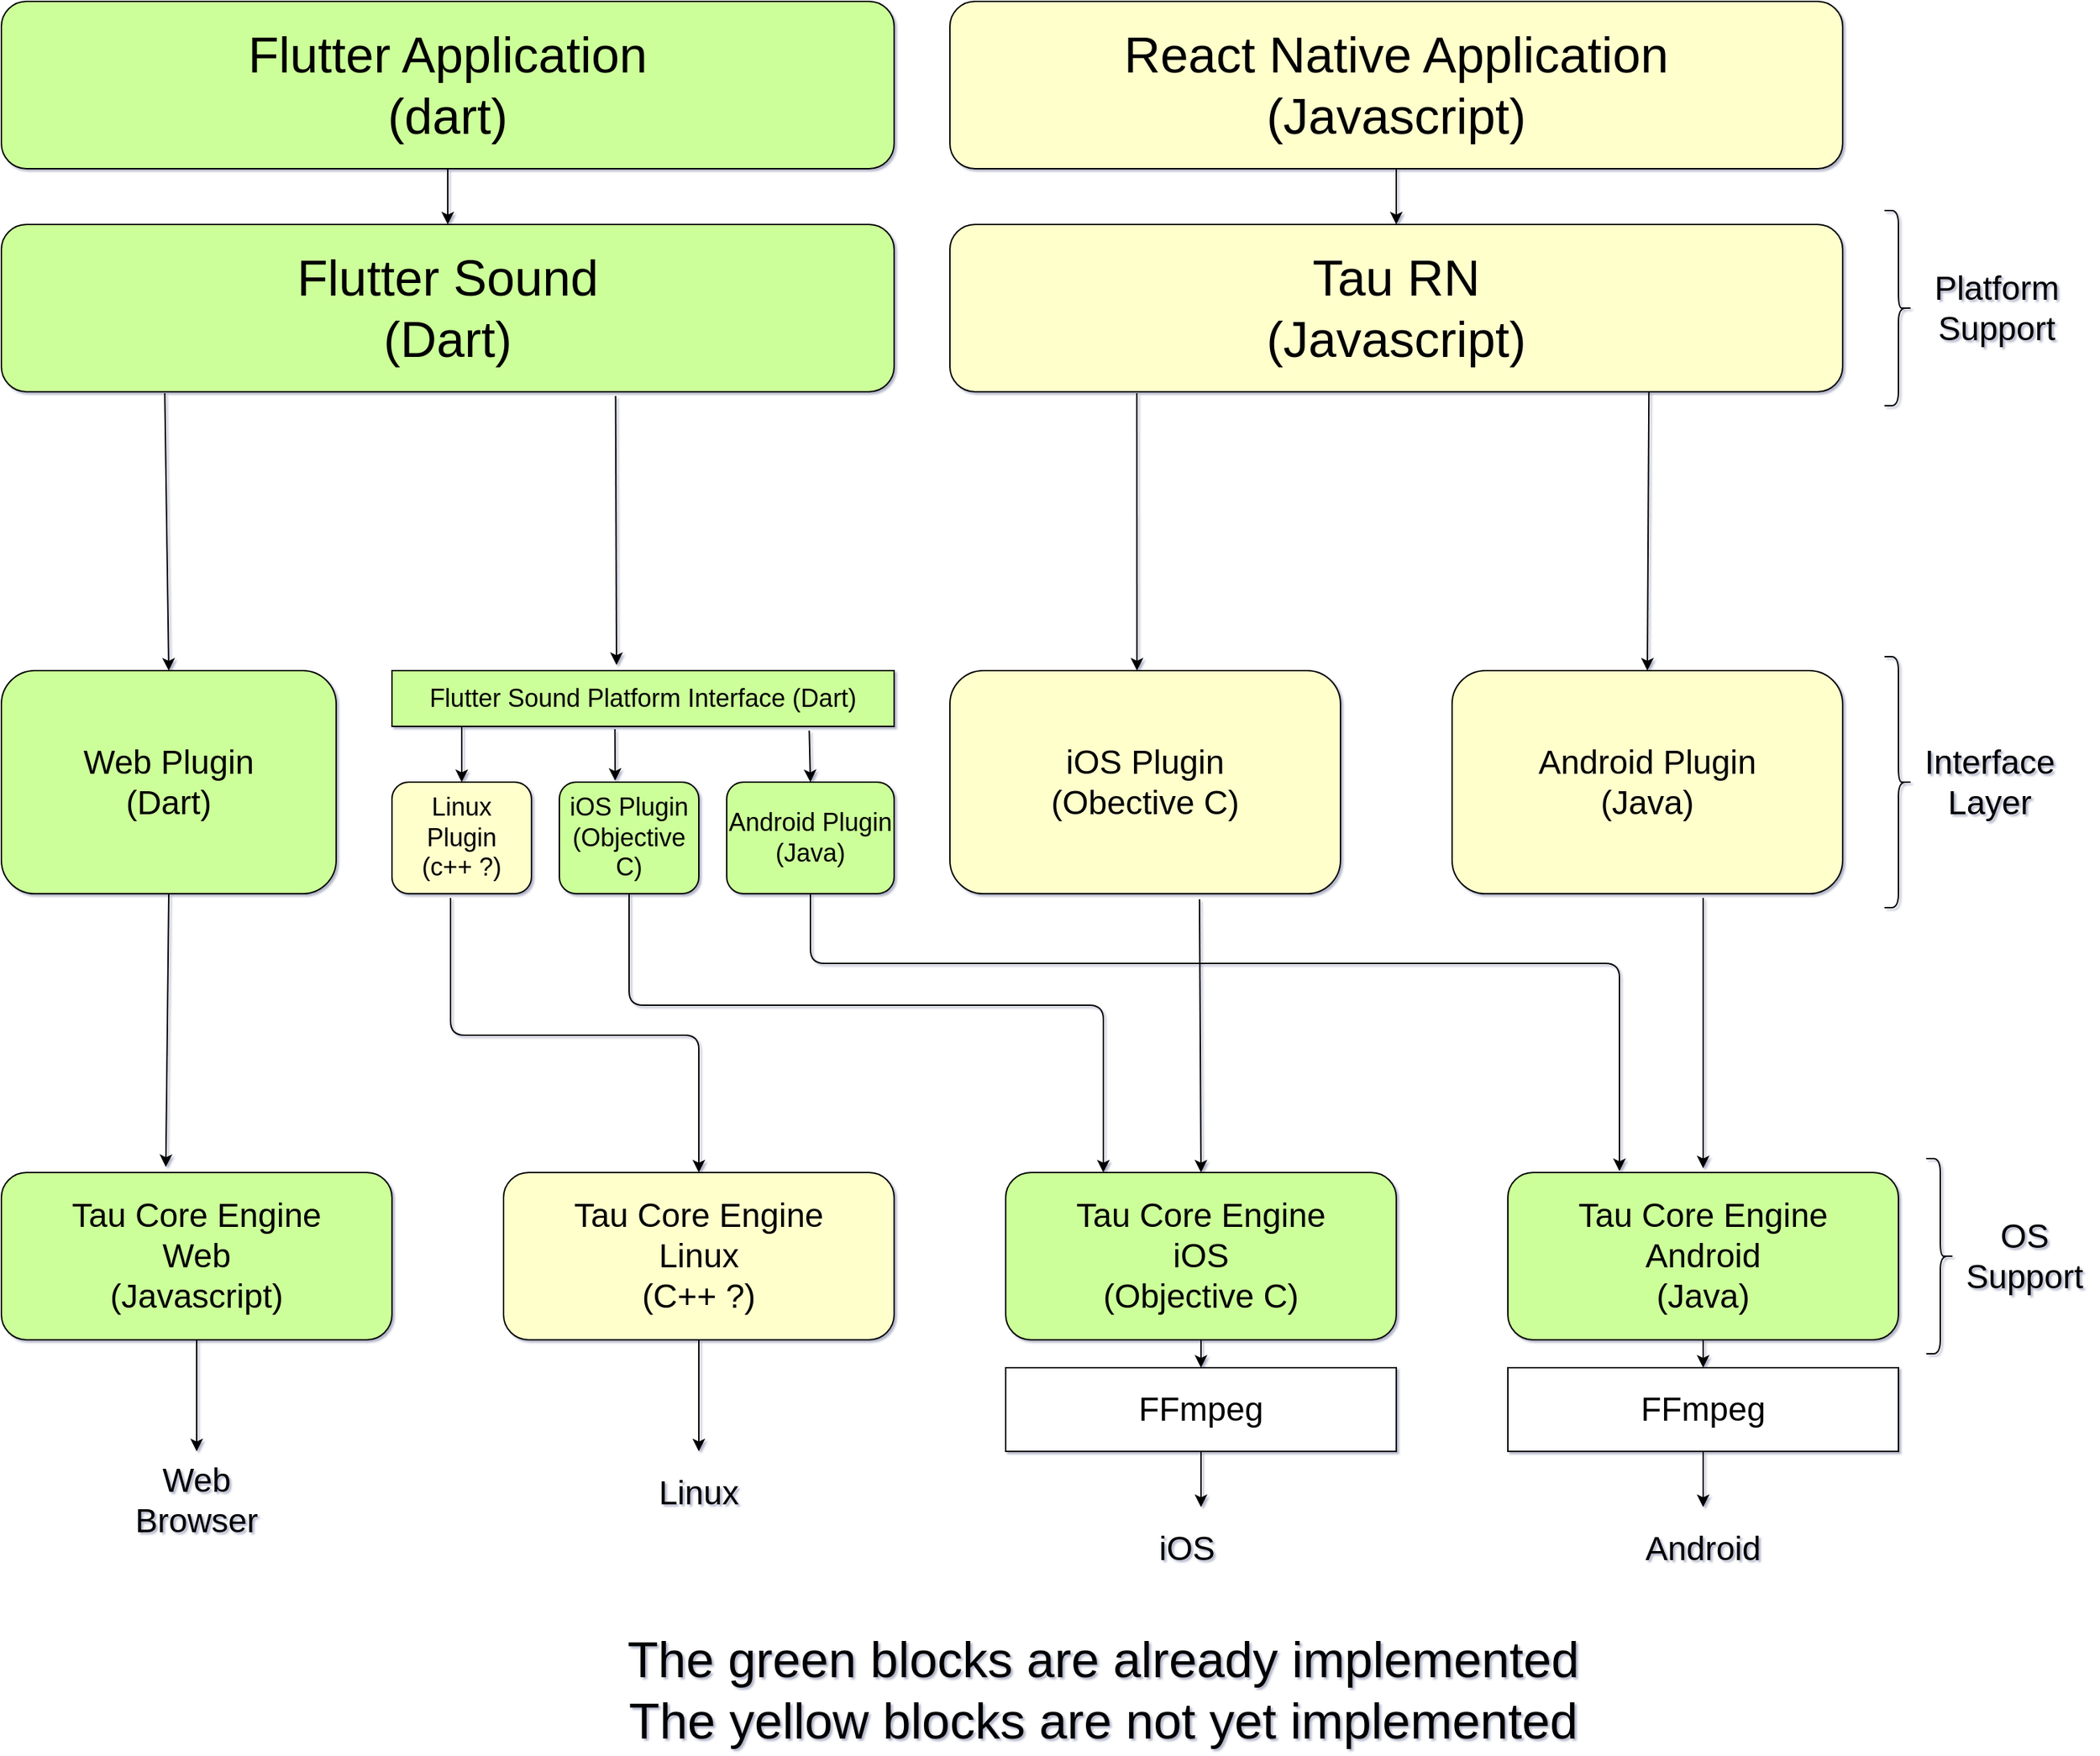 <mxfile version="14.1.9" type="device"><diagram name="Page-1" id="97916047-d0de-89f5-080d-49f4d83e522f"><mxGraphModel dx="1492" dy="1105" grid="1" gridSize="10" guides="1" tooltips="1" connect="1" arrows="1" fold="1" page="1" pageScale="1.5" pageWidth="1169" pageHeight="827" background="#ffffff" math="0" shadow="1"><root><mxCell id="0"/><mxCell id="1" parent="0"/><mxCell id="a8Q7tfqqY6BaiDd8TQdQ-55" value="&lt;font style=&quot;font-size: 36px&quot;&gt;Flutter Application&lt;br&gt;(dart)&lt;/font&gt;" style="rounded=1;whiteSpace=wrap;html=1;fillColor=#CCFF99;" parent="1" vertex="1"><mxGeometry x="80" y="40" width="640" height="120" as="geometry"/></mxCell><mxCell id="a8Q7tfqqY6BaiDd8TQdQ-56" value="&lt;font style=&quot;font-size: 36px&quot;&gt;React Native Application&lt;br&gt;(Javascript)&lt;/font&gt;" style="rounded=1;whiteSpace=wrap;html=1;fillColor=#FFFFCC;" parent="1" vertex="1"><mxGeometry x="760" y="40" width="640" height="120" as="geometry"/></mxCell><mxCell id="a8Q7tfqqY6BaiDd8TQdQ-58" value="&lt;font style=&quot;font-size: 36px&quot;&gt;&lt;font&gt;Flutter Sound&lt;br&gt;&lt;/font&gt;&lt;font&gt;(Dart)&lt;/font&gt;&lt;/font&gt;" style="rounded=1;whiteSpace=wrap;html=1;strokeColor=#000000;fillColor=#CCFF99;" parent="1" vertex="1"><mxGeometry x="80" y="200" width="640" height="120" as="geometry"/></mxCell><mxCell id="a8Q7tfqqY6BaiDd8TQdQ-59" value="&lt;font&gt;&lt;font style=&quot;font-size: 36px&quot;&gt;Tau RN&lt;br&gt;(Javascript)&lt;/font&gt;&lt;br&gt;&lt;/font&gt;" style="rounded=1;whiteSpace=wrap;html=1;fillColor=#FFFFCC;" parent="1" vertex="1"><mxGeometry x="760" y="200" width="640" height="120" as="geometry"/></mxCell><mxCell id="a8Q7tfqqY6BaiDd8TQdQ-77" style="edgeStyle=orthogonalEdgeStyle;rounded=0;orthogonalLoop=1;jettySize=auto;html=1;exitX=0.5;exitY=1;exitDx=0;exitDy=0;" parent="1" source="a8Q7tfqqY6BaiDd8TQdQ-60" edge="1"><mxGeometry relative="1" as="geometry"><mxPoint x="220" y="1080" as="targetPoint"/></mxGeometry></mxCell><mxCell id="a8Q7tfqqY6BaiDd8TQdQ-60" value="&lt;font style=&quot;font-size: 24px&quot;&gt;Tau Core Engine&lt;br&gt;Web&lt;br&gt;(Javascript)&lt;/font&gt;" style="rounded=1;whiteSpace=wrap;html=1;fillColor=#CCFF99;" parent="1" vertex="1"><mxGeometry x="80" y="880" width="280" height="120" as="geometry"/></mxCell><mxCell id="a8Q7tfqqY6BaiDd8TQdQ-64" value="&lt;font&gt;&lt;font style=&quot;font-size: 24px&quot;&gt;Tau Core Engine&lt;br&gt;Linux&lt;br&gt;(C++ ?)&lt;/font&gt;&lt;br&gt;&lt;/font&gt;" style="rounded=1;whiteSpace=wrap;html=1;fillColor=#FFFFCC;" parent="1" vertex="1"><mxGeometry x="440" y="880" width="280" height="120" as="geometry"/></mxCell><mxCell id="a8Q7tfqqY6BaiDd8TQdQ-65" value="&lt;font&gt;&lt;font style=&quot;font-size: 24px&quot;&gt;Tau Core Engine&lt;br&gt;iOS&lt;br&gt;(Objective C)&lt;/font&gt;&lt;br&gt;&lt;/font&gt;" style="rounded=1;whiteSpace=wrap;html=1;fillColor=#CCFF99;" parent="1" vertex="1"><mxGeometry x="800" y="880" width="280" height="120" as="geometry"/></mxCell><mxCell id="a8Q7tfqqY6BaiDd8TQdQ-66" value="&lt;font style=&quot;font-size: 24px&quot;&gt;Tau Core Engine&lt;br&gt;Android&lt;br&gt;(Java)&lt;/font&gt;" style="rounded=1;whiteSpace=wrap;html=1;fillColor=#CCFF99;" parent="1" vertex="1"><mxGeometry x="1160" y="880" width="280" height="120" as="geometry"/></mxCell><mxCell id="a8Q7tfqqY6BaiDd8TQdQ-67" value="&lt;font style=&quot;font-size: 24px&quot;&gt;Web Plugin&lt;br&gt;(Dart)&lt;/font&gt;" style="rounded=1;whiteSpace=wrap;html=1;fillColor=#CCFF99;" parent="1" vertex="1"><mxGeometry x="80" y="520" width="240" height="160" as="geometry"/></mxCell><mxCell id="a8Q7tfqqY6BaiDd8TQdQ-68" value="&lt;font style=&quot;font-size: 18px&quot;&gt;Flutter Sound Platform Interface (Dart)&lt;/font&gt;" style="rounded=0;whiteSpace=wrap;html=1;fillColor=#CCFF99;" parent="1" vertex="1"><mxGeometry x="360" y="520" width="360" height="40" as="geometry"/></mxCell><mxCell id="a8Q7tfqqY6BaiDd8TQdQ-69" value="&lt;font style=&quot;font-size: 18px&quot;&gt;Linux Plugin&lt;br&gt;(c++ ?)&lt;/font&gt;" style="rounded=1;whiteSpace=wrap;html=1;fillColor=#FFFFCC;" parent="1" vertex="1"><mxGeometry x="360" y="600" width="100" height="80" as="geometry"/></mxCell><mxCell id="a8Q7tfqqY6BaiDd8TQdQ-70" value="&lt;font style=&quot;font-size: 18px&quot;&gt;iOS Plugin&lt;br&gt;(Objective C)&lt;/font&gt;" style="rounded=1;whiteSpace=wrap;html=1;fillColor=#CCFF99;" parent="1" vertex="1"><mxGeometry x="480" y="600" width="100" height="80" as="geometry"/></mxCell><mxCell id="a8Q7tfqqY6BaiDd8TQdQ-71" value="&lt;font style=&quot;font-size: 18px&quot;&gt;Android Plugin&lt;br&gt;(Java)&lt;/font&gt;" style="rounded=1;whiteSpace=wrap;html=1;fillColor=#CCFF99;" parent="1" vertex="1"><mxGeometry x="600" y="600" width="120" height="80" as="geometry"/></mxCell><mxCell id="a8Q7tfqqY6BaiDd8TQdQ-72" value="&lt;font style=&quot;font-size: 24px&quot;&gt;iOS Plugin&lt;br&gt;(Obective C)&lt;/font&gt;" style="rounded=1;whiteSpace=wrap;html=1;fillColor=#FFFFCC;" parent="1" vertex="1"><mxGeometry x="760" y="520" width="280" height="160" as="geometry"/></mxCell><mxCell id="a8Q7tfqqY6BaiDd8TQdQ-73" value="&lt;font style=&quot;font-size: 24px&quot;&gt;Android Plugin&lt;br&gt;(Java)&lt;/font&gt;" style="rounded=1;whiteSpace=wrap;html=1;fillColor=#FFFFCC;" parent="1" vertex="1"><mxGeometry x="1120" y="520" width="280" height="160" as="geometry"/></mxCell><mxCell id="a8Q7tfqqY6BaiDd8TQdQ-75" value="&lt;font style=&quot;font-size: 36px&quot;&gt;The green blocks are already implemented&lt;br&gt;The yellow blocks are not yet implemented&lt;/font&gt;" style="text;html=1;strokeColor=none;fillColor=none;align=center;verticalAlign=middle;whiteSpace=wrap;rounded=0;" parent="1" vertex="1"><mxGeometry x="360" y="1241" width="1020" height="20" as="geometry"/></mxCell><mxCell id="a8Q7tfqqY6BaiDd8TQdQ-80" value="&lt;font style=&quot;font-size: 24px&quot;&gt;Web Browser&lt;/font&gt;" style="text;html=1;strokeColor=none;fillColor=none;align=center;verticalAlign=middle;whiteSpace=wrap;rounded=0;" parent="1" vertex="1"><mxGeometry x="180" y="1110" width="80" height="10" as="geometry"/></mxCell><mxCell id="a8Q7tfqqY6BaiDd8TQdQ-81" value="" style="endArrow=classic;html=1;exitX=0.5;exitY=1;exitDx=0;exitDy=0;" parent="1" source="a8Q7tfqqY6BaiDd8TQdQ-64" edge="1"><mxGeometry width="50" height="50" relative="1" as="geometry"><mxPoint x="550" y="1080" as="sourcePoint"/><mxPoint x="580" y="1080" as="targetPoint"/></mxGeometry></mxCell><mxCell id="a8Q7tfqqY6BaiDd8TQdQ-86" value="&lt;font style=&quot;font-size: 24px&quot;&gt;Linux&lt;/font&gt;" style="text;html=1;strokeColor=none;fillColor=none;align=center;verticalAlign=middle;whiteSpace=wrap;rounded=0;" parent="1" vertex="1"><mxGeometry x="560" y="1100" width="40" height="20" as="geometry"/></mxCell><mxCell id="a8Q7tfqqY6BaiDd8TQdQ-88" value="" style="endArrow=classic;html=1;exitX=0.5;exitY=1;exitDx=0;exitDy=0;" parent="1" source="a8Q7tfqqY6BaiDd8TQdQ-66" edge="1"><mxGeometry width="50" height="50" relative="1" as="geometry"><mxPoint x="1300" y="1110" as="sourcePoint"/><mxPoint x="1300" y="1020" as="targetPoint"/></mxGeometry></mxCell><mxCell id="a8Q7tfqqY6BaiDd8TQdQ-89" value="" style="endArrow=classic;html=1;exitX=0.5;exitY=1;exitDx=0;exitDy=0;entryX=0.5;entryY=0;entryDx=0;entryDy=0;" parent="1" source="a8Q7tfqqY6BaiDd8TQdQ-65" edge="1" target="zbaVEVTqMQsuf9E-GIR7-4"><mxGeometry width="50" height="50" relative="1" as="geometry"><mxPoint x="915" y="1100" as="sourcePoint"/><mxPoint x="940" y="1080" as="targetPoint"/></mxGeometry></mxCell><mxCell id="a8Q7tfqqY6BaiDd8TQdQ-90" value="&lt;font style=&quot;font-size: 24px&quot;&gt;iOS&lt;/font&gt;" style="text;html=1;strokeColor=none;fillColor=none;align=center;verticalAlign=middle;whiteSpace=wrap;rounded=0;" parent="1" vertex="1"><mxGeometry x="910" y="1140" width="40" height="20" as="geometry"/></mxCell><mxCell id="a8Q7tfqqY6BaiDd8TQdQ-91" value="&lt;font style=&quot;font-size: 24px&quot;&gt;Android&lt;/font&gt;" style="text;html=1;strokeColor=none;fillColor=none;align=center;verticalAlign=middle;whiteSpace=wrap;rounded=0;" parent="1" vertex="1"><mxGeometry x="1280" y="1140" width="40" height="20" as="geometry"/></mxCell><mxCell id="a8Q7tfqqY6BaiDd8TQdQ-92" value="" style="endArrow=classic;html=1;entryX=0.5;entryY=0;entryDx=0;entryDy=0;exitX=0.183;exitY=1.008;exitDx=0;exitDy=0;exitPerimeter=0;" parent="1" source="a8Q7tfqqY6BaiDd8TQdQ-58" target="a8Q7tfqqY6BaiDd8TQdQ-67" edge="1"><mxGeometry width="50" height="50" relative="1" as="geometry"><mxPoint x="210" y="340" as="sourcePoint"/><mxPoint x="830" y="410" as="targetPoint"/></mxGeometry></mxCell><mxCell id="a8Q7tfqqY6BaiDd8TQdQ-94" value="" style="endArrow=classic;html=1;exitX=0.5;exitY=1;exitDx=0;exitDy=0;entryX=0.421;entryY=-0.033;entryDx=0;entryDy=0;entryPerimeter=0;" parent="1" source="a8Q7tfqqY6BaiDd8TQdQ-67" target="a8Q7tfqqY6BaiDd8TQdQ-60" edge="1"><mxGeometry width="50" height="50" relative="1" as="geometry"><mxPoint x="210" y="770" as="sourcePoint"/><mxPoint x="198" y="870" as="targetPoint"/></mxGeometry></mxCell><mxCell id="a8Q7tfqqY6BaiDd8TQdQ-95" value="" style="endArrow=classic;html=1;exitX=0.5;exitY=1;exitDx=0;exitDy=0;entryX=0.5;entryY=0;entryDx=0;entryDy=0;" parent="1" source="a8Q7tfqqY6BaiDd8TQdQ-55" target="a8Q7tfqqY6BaiDd8TQdQ-58" edge="1"><mxGeometry width="50" height="50" relative="1" as="geometry"><mxPoint x="350" y="220" as="sourcePoint"/><mxPoint x="400" y="170" as="targetPoint"/></mxGeometry></mxCell><mxCell id="a8Q7tfqqY6BaiDd8TQdQ-96" value="" style="endArrow=classic;html=1;exitX=0.5;exitY=1;exitDx=0;exitDy=0;" parent="1" source="a8Q7tfqqY6BaiDd8TQdQ-56" edge="1"><mxGeometry width="50" height="50" relative="1" as="geometry"><mxPoint x="1010" y="430" as="sourcePoint"/><mxPoint x="1080" y="200" as="targetPoint"/></mxGeometry></mxCell><mxCell id="a8Q7tfqqY6BaiDd8TQdQ-97" value="" style="endArrow=classic;html=1;exitX=0.688;exitY=1.025;exitDx=0;exitDy=0;exitPerimeter=0;" parent="1" source="a8Q7tfqqY6BaiDd8TQdQ-58" edge="1"><mxGeometry width="50" height="50" relative="1" as="geometry"><mxPoint x="580" y="420" as="sourcePoint"/><mxPoint x="521" y="516" as="targetPoint"/></mxGeometry></mxCell><mxCell id="a8Q7tfqqY6BaiDd8TQdQ-98" value="" style="endArrow=classic;html=1;entryX=0.5;entryY=0;entryDx=0;entryDy=0;" parent="1" target="a8Q7tfqqY6BaiDd8TQdQ-69" edge="1"><mxGeometry width="50" height="50" relative="1" as="geometry"><mxPoint x="410" y="560" as="sourcePoint"/><mxPoint x="730" y="400" as="targetPoint"/></mxGeometry></mxCell><mxCell id="a8Q7tfqqY6BaiDd8TQdQ-99" value="" style="endArrow=classic;html=1;exitX=0.444;exitY=1.05;exitDx=0;exitDy=0;exitPerimeter=0;entryX=0.4;entryY=-0.012;entryDx=0;entryDy=0;entryPerimeter=0;" parent="1" source="a8Q7tfqqY6BaiDd8TQdQ-68" target="a8Q7tfqqY6BaiDd8TQdQ-70" edge="1"><mxGeometry width="50" height="50" relative="1" as="geometry"><mxPoint x="780" y="500" as="sourcePoint"/><mxPoint x="830" y="450" as="targetPoint"/></mxGeometry></mxCell><mxCell id="a8Q7tfqqY6BaiDd8TQdQ-100" value="" style="endArrow=classic;html=1;exitX=0.831;exitY=1.075;exitDx=0;exitDy=0;exitPerimeter=0;entryX=0.5;entryY=0;entryDx=0;entryDy=0;" parent="1" source="a8Q7tfqqY6BaiDd8TQdQ-68" target="a8Q7tfqqY6BaiDd8TQdQ-71" edge="1"><mxGeometry width="50" height="50" relative="1" as="geometry"><mxPoint x="780" y="500" as="sourcePoint"/><mxPoint x="830" y="450" as="targetPoint"/></mxGeometry></mxCell><mxCell id="a8Q7tfqqY6BaiDd8TQdQ-101" value="" style="edgeStyle=elbowEdgeStyle;elbow=vertical;endArrow=classic;html=1;exitX=0.42;exitY=1.038;exitDx=0;exitDy=0;exitPerimeter=0;entryX=0.5;entryY=0;entryDx=0;entryDy=0;" parent="1" source="a8Q7tfqqY6BaiDd8TQdQ-69" target="a8Q7tfqqY6BaiDd8TQdQ-64" edge="1"><mxGeometry width="50" height="50" relative="1" as="geometry"><mxPoint x="780" y="580" as="sourcePoint"/><mxPoint x="830" y="530" as="targetPoint"/></mxGeometry></mxCell><mxCell id="a8Q7tfqqY6BaiDd8TQdQ-102" value="" style="edgeStyle=elbowEdgeStyle;elbow=vertical;endArrow=classic;html=1;exitX=0.5;exitY=1;exitDx=0;exitDy=0;entryX=0.25;entryY=0;entryDx=0;entryDy=0;" parent="1" source="a8Q7tfqqY6BaiDd8TQdQ-70" target="a8Q7tfqqY6BaiDd8TQdQ-65" edge="1"><mxGeometry width="50" height="50" relative="1" as="geometry"><mxPoint x="780" y="580" as="sourcePoint"/><mxPoint x="830" y="530" as="targetPoint"/><Array as="points"><mxPoint x="730" y="760"/></Array></mxGeometry></mxCell><mxCell id="a8Q7tfqqY6BaiDd8TQdQ-103" value="" style="edgeStyle=elbowEdgeStyle;elbow=vertical;endArrow=classic;html=1;exitX=0.5;exitY=1;exitDx=0;exitDy=0;" parent="1" source="a8Q7tfqqY6BaiDd8TQdQ-71" edge="1"><mxGeometry width="50" height="50" relative="1" as="geometry"><mxPoint x="780" y="580" as="sourcePoint"/><mxPoint x="1240" y="879" as="targetPoint"/><Array as="points"><mxPoint x="980" y="730"/></Array></mxGeometry></mxCell><mxCell id="a8Q7tfqqY6BaiDd8TQdQ-104" value="" style="endArrow=classic;html=1;exitX=0.639;exitY=1.025;exitDx=0;exitDy=0;entryX=0.5;entryY=0;entryDx=0;entryDy=0;exitPerimeter=0;" parent="1" source="a8Q7tfqqY6BaiDd8TQdQ-72" target="a8Q7tfqqY6BaiDd8TQdQ-65" edge="1"><mxGeometry width="50" height="50" relative="1" as="geometry"><mxPoint x="780" y="580" as="sourcePoint"/><mxPoint x="830" y="530" as="targetPoint"/></mxGeometry></mxCell><mxCell id="a8Q7tfqqY6BaiDd8TQdQ-105" value="" style="endArrow=classic;html=1;" parent="1" edge="1"><mxGeometry width="50" height="50" relative="1" as="geometry"><mxPoint x="1300" y="683" as="sourcePoint"/><mxPoint x="1300" y="877" as="targetPoint"/></mxGeometry></mxCell><mxCell id="a8Q7tfqqY6BaiDd8TQdQ-106" value="" style="endArrow=classic;html=1;entryX=0.479;entryY=0;entryDx=0;entryDy=0;entryPerimeter=0;" parent="1" target="a8Q7tfqqY6BaiDd8TQdQ-72" edge="1"><mxGeometry width="50" height="50" relative="1" as="geometry"><mxPoint x="894" y="321" as="sourcePoint"/><mxPoint x="830" y="530" as="targetPoint"/></mxGeometry></mxCell><mxCell id="a8Q7tfqqY6BaiDd8TQdQ-107" value="" style="endArrow=classic;html=1;exitX=0.783;exitY=1;exitDx=0;exitDy=0;exitPerimeter=0;entryX=0.5;entryY=0;entryDx=0;entryDy=0;" parent="1" source="a8Q7tfqqY6BaiDd8TQdQ-59" target="a8Q7tfqqY6BaiDd8TQdQ-73" edge="1"><mxGeometry width="50" height="50" relative="1" as="geometry"><mxPoint x="780" y="580" as="sourcePoint"/><mxPoint x="830" y="530" as="targetPoint"/></mxGeometry></mxCell><mxCell id="a8Q7tfqqY6BaiDd8TQdQ-111" value="" style="shape=curlyBracket;whiteSpace=wrap;html=1;rounded=1;strokeColor=#000000;fillColor=#CCFF99;direction=west;" parent="1" vertex="1"><mxGeometry x="1430" y="510" width="20" height="180" as="geometry"/></mxCell><mxCell id="a8Q7tfqqY6BaiDd8TQdQ-112" value="" style="shape=curlyBracket;whiteSpace=wrap;html=1;rounded=1;strokeColor=#000000;fillColor=#CCFF99;direction=west;" parent="1" vertex="1"><mxGeometry x="1430" y="190" width="20" height="140" as="geometry"/></mxCell><mxCell id="a8Q7tfqqY6BaiDd8TQdQ-113" value="" style="shape=curlyBracket;whiteSpace=wrap;html=1;rounded=1;strokeColor=#000000;fillColor=#CCFF99;direction=west;" parent="1" vertex="1"><mxGeometry x="1460" y="870" width="20" height="140" as="geometry"/></mxCell><mxCell id="a8Q7tfqqY6BaiDd8TQdQ-114" value="&lt;font style=&quot;font-size: 24px&quot;&gt;Platform&lt;br&gt;Support&lt;/font&gt;" style="text;html=1;align=center;verticalAlign=middle;resizable=0;points=[];autosize=1;" parent="1" vertex="1"><mxGeometry x="1460" y="240" width="100" height="40" as="geometry"/></mxCell><mxCell id="a8Q7tfqqY6BaiDd8TQdQ-115" value="&lt;font style=&quot;font-size: 24px&quot;&gt;Interface&lt;br&gt;Layer&lt;/font&gt;" style="text;html=1;align=center;verticalAlign=middle;resizable=0;points=[];autosize=1;" parent="1" vertex="1"><mxGeometry x="1450" y="580" width="110" height="40" as="geometry"/></mxCell><mxCell id="a8Q7tfqqY6BaiDd8TQdQ-116" value="&lt;font style=&quot;font-size: 24px&quot;&gt;OS&lt;br&gt;Support&lt;/font&gt;" style="text;html=1;align=center;verticalAlign=middle;resizable=0;points=[];autosize=1;" parent="1" vertex="1"><mxGeometry x="1480" y="920" width="100" height="40" as="geometry"/></mxCell><mxCell id="zbaVEVTqMQsuf9E-GIR7-8" style="edgeStyle=orthogonalEdgeStyle;rounded=0;orthogonalLoop=1;jettySize=auto;html=1;exitX=0.5;exitY=1;exitDx=0;exitDy=0;" edge="1" parent="1" source="zbaVEVTqMQsuf9E-GIR7-4"><mxGeometry relative="1" as="geometry"><mxPoint x="940" y="1120" as="targetPoint"/></mxGeometry></mxCell><mxCell id="zbaVEVTqMQsuf9E-GIR7-4" value="&lt;font style=&quot;font-size: 24px&quot;&gt;FFmpeg&lt;/font&gt;" style="rounded=0;whiteSpace=wrap;html=1;" vertex="1" parent="1"><mxGeometry x="800" y="1020" width="280" height="60" as="geometry"/></mxCell><mxCell id="zbaVEVTqMQsuf9E-GIR7-10" style="edgeStyle=orthogonalEdgeStyle;rounded=0;orthogonalLoop=1;jettySize=auto;html=1;exitX=0.5;exitY=1;exitDx=0;exitDy=0;" edge="1" parent="1" source="zbaVEVTqMQsuf9E-GIR7-5"><mxGeometry relative="1" as="geometry"><mxPoint x="1300" y="1120" as="targetPoint"/></mxGeometry></mxCell><mxCell id="zbaVEVTqMQsuf9E-GIR7-5" value="&lt;font style=&quot;font-size: 24px&quot;&gt;FFmpeg&lt;/font&gt;" style="rounded=0;whiteSpace=wrap;html=1;" vertex="1" parent="1"><mxGeometry x="1160" y="1020" width="280" height="60" as="geometry"/></mxCell></root></mxGraphModel></diagram></mxfile>